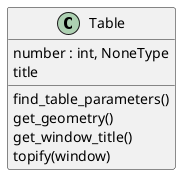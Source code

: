@startuml classes
set namespaceSeparator none
class "Table" as OSXTables.Table {
  number : int, NoneType
  title
  find_table_parameters()
  get_geometry()
  get_window_title()
  topify(window)
}
@enduml
